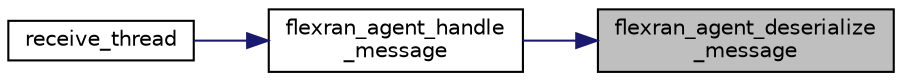 digraph "flexran_agent_deserialize_message"
{
 // LATEX_PDF_SIZE
  edge [fontname="Helvetica",fontsize="10",labelfontname="Helvetica",labelfontsize="10"];
  node [fontname="Helvetica",fontsize="10",shape=record];
  rankdir="RL";
  Node1 [label="flexran_agent_deserialize\l_message",height=0.2,width=0.4,color="black", fillcolor="grey75", style="filled", fontcolor="black",tooltip=" "];
  Node1 -> Node2 [dir="back",color="midnightblue",fontsize="10",style="solid",fontname="Helvetica"];
  Node2 [label="flexran_agent_handle\l_message",height=0.2,width=0.4,color="black", fillcolor="white", style="filled",URL="$flexran__agent__handler_8c.html#a19889f320210160d9fd5633f3eb01ec7",tooltip=" "];
  Node2 -> Node3 [dir="back",color="midnightblue",fontsize="10",style="solid",fontname="Helvetica"];
  Node3 [label="receive_thread",height=0.2,width=0.4,color="black", fillcolor="white", style="filled",URL="$flexran__agent_8c.html#a8c79bc4f8f84645881f1623b74fbdc9d",tooltip=" "];
}
